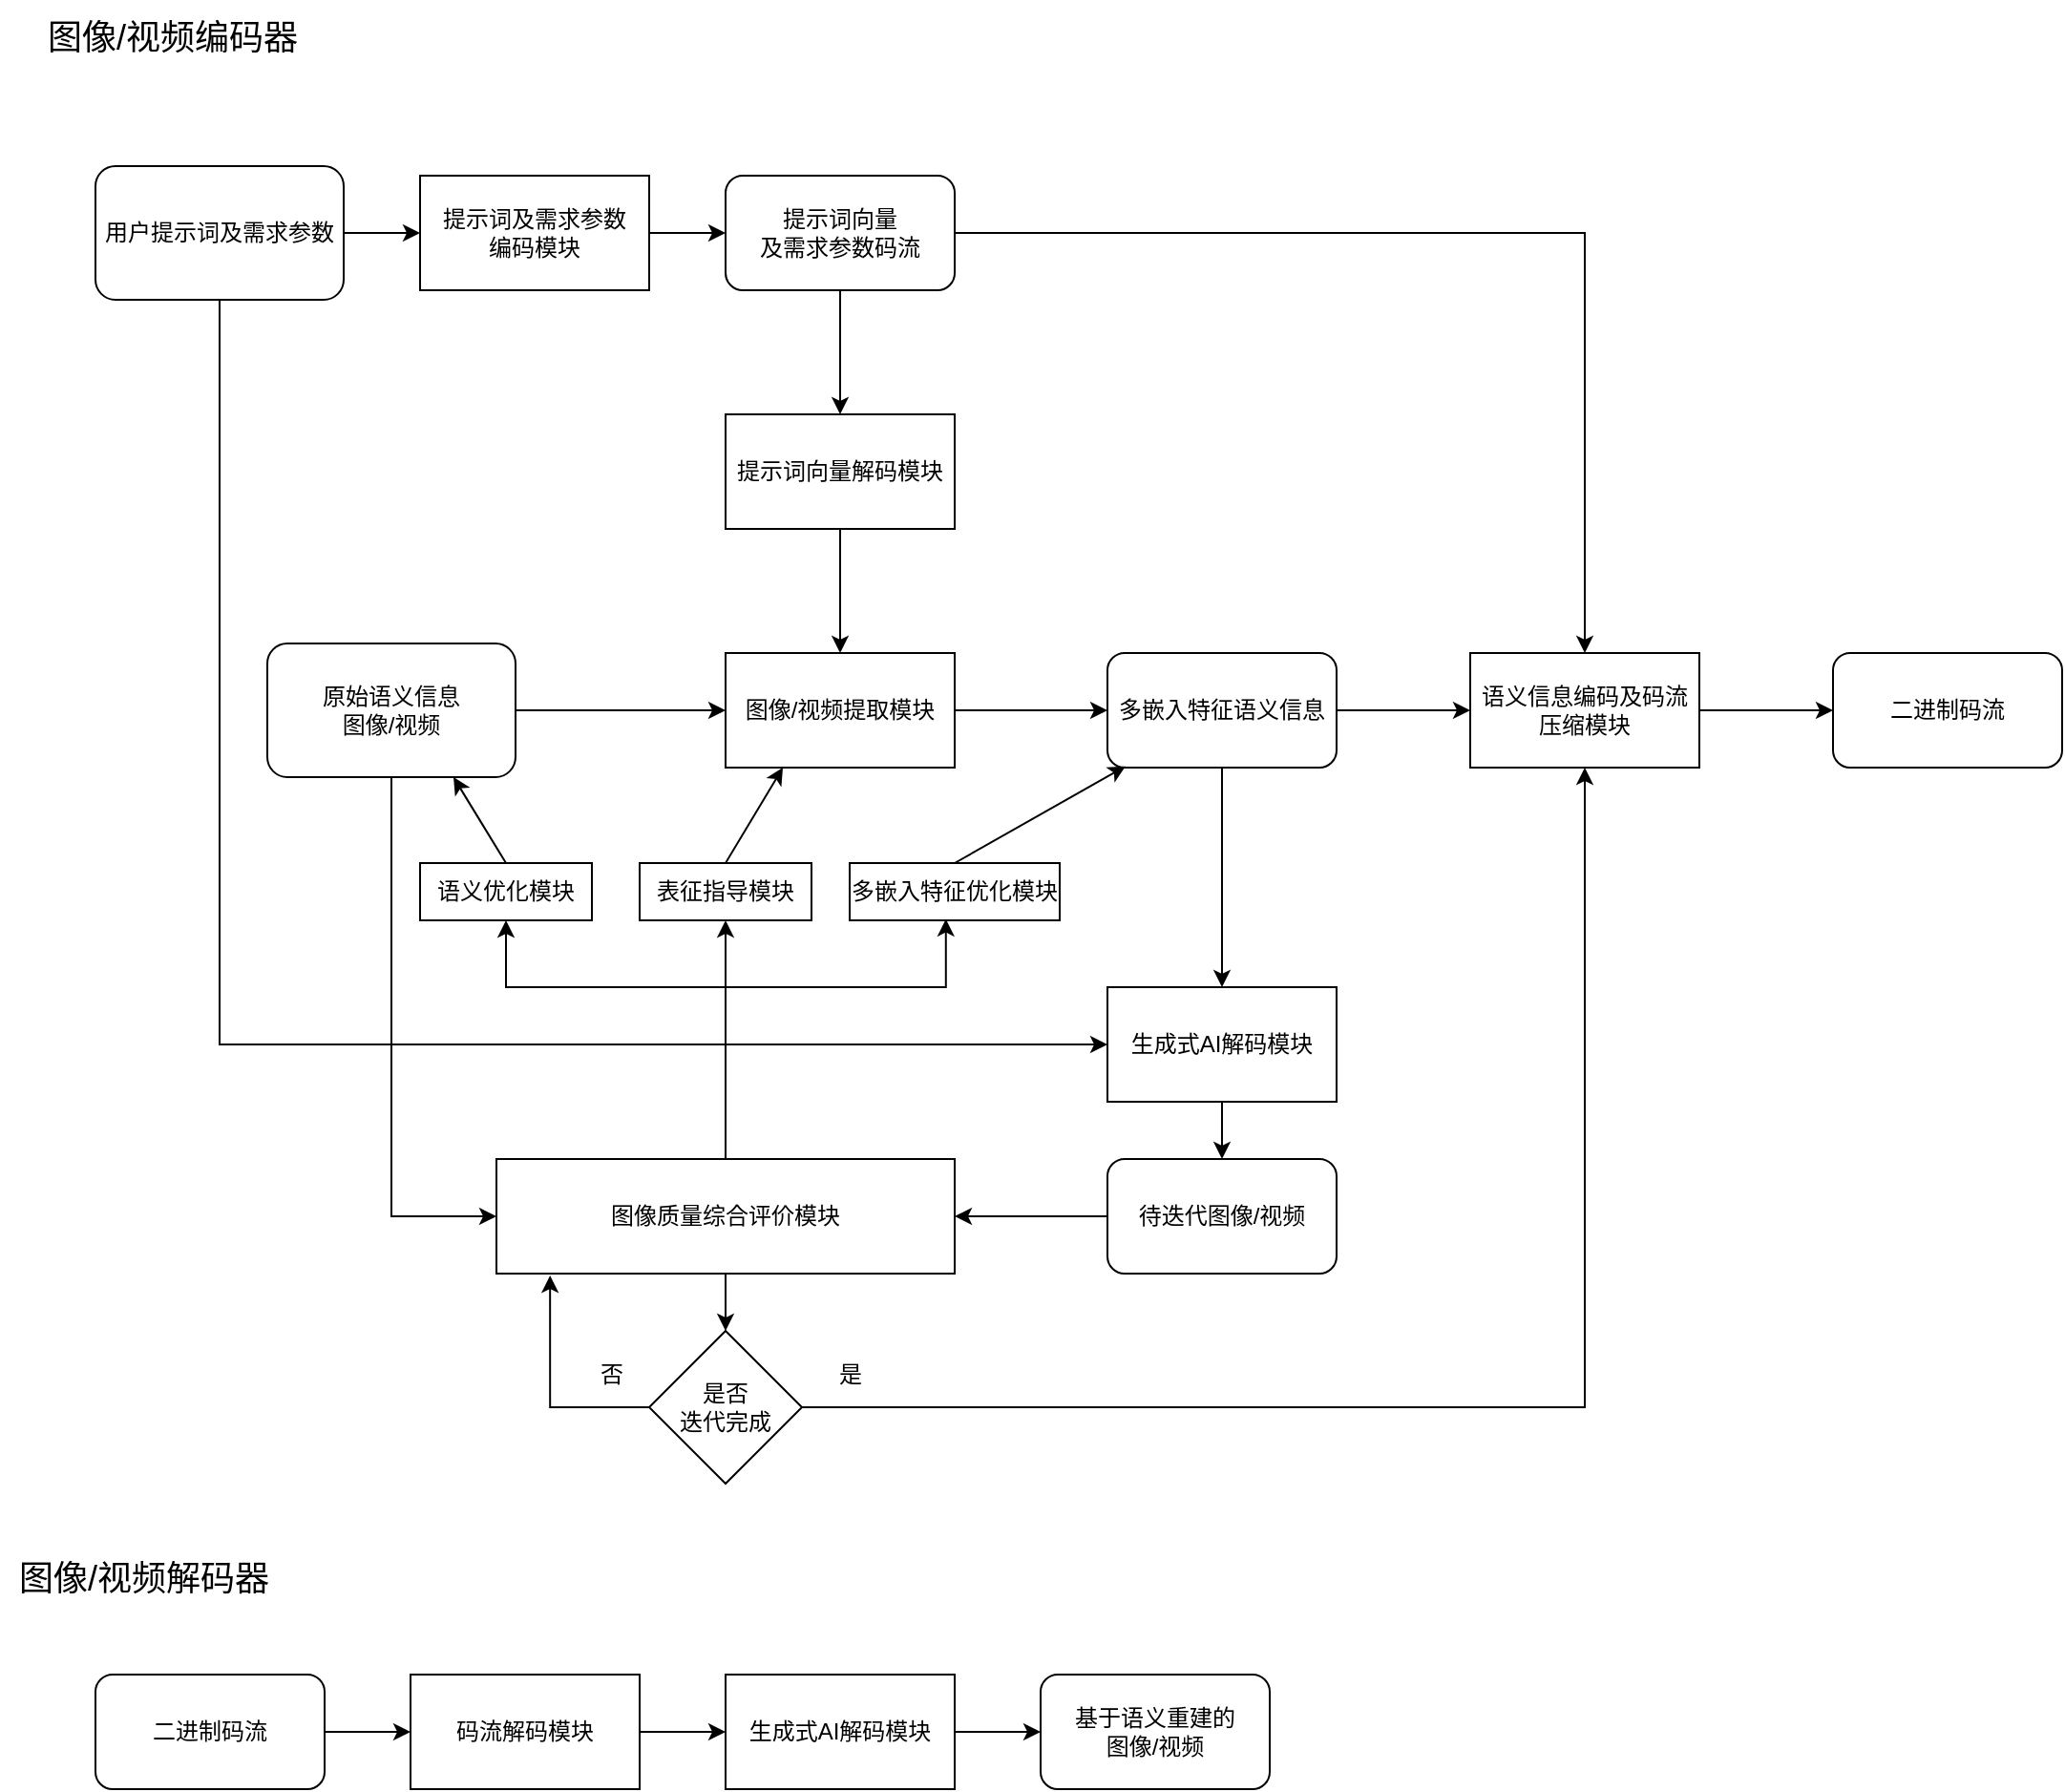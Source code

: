 <mxfile version="24.6.2" type="github">
  <diagram name="第 1 页" id="JpJuvLmKtG-MRXJeiW7m">
    <mxGraphModel dx="1426" dy="791" grid="1" gridSize="10" guides="1" tooltips="1" connect="1" arrows="1" fold="1" page="1" pageScale="1" pageWidth="1169" pageHeight="827" math="0" shadow="0">
      <root>
        <mxCell id="0" />
        <mxCell id="1" parent="0" />
        <mxCell id="BcCwPTK8j7OGMrzo-Ye--43" style="edgeStyle=orthogonalEdgeStyle;rounded=0;orthogonalLoop=1;jettySize=auto;html=1;entryX=0;entryY=0.5;entryDx=0;entryDy=0;" edge="1" parent="1" source="Lk9VKCeSr0YpM7N94rxa-3" target="BcCwPTK8j7OGMrzo-Ye--42">
          <mxGeometry relative="1" as="geometry" />
        </mxCell>
        <mxCell id="BcCwPTK8j7OGMrzo-Ye--67" style="edgeStyle=orthogonalEdgeStyle;rounded=0;orthogonalLoop=1;jettySize=auto;html=1;entryX=0;entryY=0.5;entryDx=0;entryDy=0;" edge="1" parent="1" source="Lk9VKCeSr0YpM7N94rxa-3" target="BcCwPTK8j7OGMrzo-Ye--66">
          <mxGeometry relative="1" as="geometry" />
        </mxCell>
        <mxCell id="Lk9VKCeSr0YpM7N94rxa-3" value="原始语义信息&lt;br&gt;图像/视频" style="rounded=1;whiteSpace=wrap;html=1;" parent="1" vertex="1">
          <mxGeometry x="160" y="550" width="130" height="70" as="geometry" />
        </mxCell>
        <mxCell id="BcCwPTK8j7OGMrzo-Ye--45" style="edgeStyle=orthogonalEdgeStyle;rounded=0;orthogonalLoop=1;jettySize=auto;html=1;entryX=0;entryY=0.5;entryDx=0;entryDy=0;" edge="1" parent="1" source="BcCwPTK8j7OGMrzo-Ye--42" target="BcCwPTK8j7OGMrzo-Ye--44">
          <mxGeometry relative="1" as="geometry" />
        </mxCell>
        <mxCell id="BcCwPTK8j7OGMrzo-Ye--42" value="图像/视频提取模块" style="rounded=0;whiteSpace=wrap;html=1;" vertex="1" parent="1">
          <mxGeometry x="400" y="555" width="120" height="60" as="geometry" />
        </mxCell>
        <mxCell id="BcCwPTK8j7OGMrzo-Ye--58" style="edgeStyle=orthogonalEdgeStyle;rounded=0;orthogonalLoop=1;jettySize=auto;html=1;entryX=0;entryY=0.5;entryDx=0;entryDy=0;" edge="1" parent="1" source="BcCwPTK8j7OGMrzo-Ye--44" target="BcCwPTK8j7OGMrzo-Ye--55">
          <mxGeometry relative="1" as="geometry" />
        </mxCell>
        <mxCell id="BcCwPTK8j7OGMrzo-Ye--61" style="edgeStyle=orthogonalEdgeStyle;rounded=0;orthogonalLoop=1;jettySize=auto;html=1;" edge="1" parent="1" source="BcCwPTK8j7OGMrzo-Ye--44" target="BcCwPTK8j7OGMrzo-Ye--60">
          <mxGeometry relative="1" as="geometry" />
        </mxCell>
        <mxCell id="BcCwPTK8j7OGMrzo-Ye--44" value="多嵌入特征语义信息" style="rounded=1;whiteSpace=wrap;html=1;" vertex="1" parent="1">
          <mxGeometry x="600" y="555" width="120" height="60" as="geometry" />
        </mxCell>
        <mxCell id="BcCwPTK8j7OGMrzo-Ye--46" style="edgeStyle=orthogonalEdgeStyle;rounded=0;orthogonalLoop=1;jettySize=auto;html=1;entryX=0;entryY=0.5;entryDx=0;entryDy=0;" edge="1" parent="1" source="BcCwPTK8j7OGMrzo-Ye--47" target="BcCwPTK8j7OGMrzo-Ye--48">
          <mxGeometry relative="1" as="geometry" />
        </mxCell>
        <mxCell id="BcCwPTK8j7OGMrzo-Ye--62" style="edgeStyle=orthogonalEdgeStyle;rounded=0;orthogonalLoop=1;jettySize=auto;html=1;entryX=0;entryY=0.5;entryDx=0;entryDy=0;" edge="1" parent="1" source="BcCwPTK8j7OGMrzo-Ye--47" target="BcCwPTK8j7OGMrzo-Ye--60">
          <mxGeometry relative="1" as="geometry">
            <Array as="points">
              <mxPoint x="135" y="760" />
            </Array>
          </mxGeometry>
        </mxCell>
        <mxCell id="BcCwPTK8j7OGMrzo-Ye--47" value="用户提示词及&lt;span style=&quot;background-color: initial;&quot;&gt;需求参数&lt;/span&gt;" style="rounded=1;whiteSpace=wrap;html=1;" vertex="1" parent="1">
          <mxGeometry x="70" y="300" width="130" height="70" as="geometry" />
        </mxCell>
        <mxCell id="BcCwPTK8j7OGMrzo-Ye--51" style="edgeStyle=orthogonalEdgeStyle;rounded=0;orthogonalLoop=1;jettySize=auto;html=1;entryX=0;entryY=0.5;entryDx=0;entryDy=0;" edge="1" parent="1" source="BcCwPTK8j7OGMrzo-Ye--48" target="BcCwPTK8j7OGMrzo-Ye--50">
          <mxGeometry relative="1" as="geometry" />
        </mxCell>
        <mxCell id="BcCwPTK8j7OGMrzo-Ye--48" value="提示词及需求参数&lt;div&gt;编码模块&lt;/div&gt;" style="rounded=0;whiteSpace=wrap;html=1;" vertex="1" parent="1">
          <mxGeometry x="240" y="305" width="120" height="60" as="geometry" />
        </mxCell>
        <mxCell id="BcCwPTK8j7OGMrzo-Ye--53" style="edgeStyle=orthogonalEdgeStyle;rounded=0;orthogonalLoop=1;jettySize=auto;html=1;entryX=0.5;entryY=0;entryDx=0;entryDy=0;" edge="1" parent="1" source="BcCwPTK8j7OGMrzo-Ye--50" target="BcCwPTK8j7OGMrzo-Ye--52">
          <mxGeometry relative="1" as="geometry" />
        </mxCell>
        <mxCell id="BcCwPTK8j7OGMrzo-Ye--88" style="edgeStyle=orthogonalEdgeStyle;rounded=0;orthogonalLoop=1;jettySize=auto;html=1;entryX=0.5;entryY=0;entryDx=0;entryDy=0;" edge="1" parent="1" source="BcCwPTK8j7OGMrzo-Ye--50" target="BcCwPTK8j7OGMrzo-Ye--55">
          <mxGeometry relative="1" as="geometry">
            <mxPoint x="850" y="550" as="targetPoint" />
          </mxGeometry>
        </mxCell>
        <mxCell id="BcCwPTK8j7OGMrzo-Ye--50" value="提示词向量&lt;div&gt;及需求参数码流&lt;/div&gt;" style="rounded=1;whiteSpace=wrap;html=1;" vertex="1" parent="1">
          <mxGeometry x="400" y="305" width="120" height="60" as="geometry" />
        </mxCell>
        <mxCell id="BcCwPTK8j7OGMrzo-Ye--54" style="edgeStyle=orthogonalEdgeStyle;rounded=0;orthogonalLoop=1;jettySize=auto;html=1;entryX=0.5;entryY=0;entryDx=0;entryDy=0;" edge="1" parent="1" source="BcCwPTK8j7OGMrzo-Ye--52" target="BcCwPTK8j7OGMrzo-Ye--42">
          <mxGeometry relative="1" as="geometry" />
        </mxCell>
        <mxCell id="BcCwPTK8j7OGMrzo-Ye--52" value="提示词向量解码模块" style="rounded=0;whiteSpace=wrap;html=1;" vertex="1" parent="1">
          <mxGeometry x="400" y="430" width="120" height="60" as="geometry" />
        </mxCell>
        <mxCell id="BcCwPTK8j7OGMrzo-Ye--59" style="edgeStyle=orthogonalEdgeStyle;rounded=0;orthogonalLoop=1;jettySize=auto;html=1;entryX=0;entryY=0.5;entryDx=0;entryDy=0;" edge="1" parent="1" source="BcCwPTK8j7OGMrzo-Ye--55" target="BcCwPTK8j7OGMrzo-Ye--57">
          <mxGeometry relative="1" as="geometry" />
        </mxCell>
        <mxCell id="BcCwPTK8j7OGMrzo-Ye--55" value="语义信息编码及码流压缩模块" style="rounded=0;whiteSpace=wrap;html=1;" vertex="1" parent="1">
          <mxGeometry x="790" y="555" width="120" height="60" as="geometry" />
        </mxCell>
        <mxCell id="BcCwPTK8j7OGMrzo-Ye--57" value="二进制码流" style="rounded=1;whiteSpace=wrap;html=1;" vertex="1" parent="1">
          <mxGeometry x="980" y="555" width="120" height="60" as="geometry" />
        </mxCell>
        <mxCell id="BcCwPTK8j7OGMrzo-Ye--64" style="edgeStyle=orthogonalEdgeStyle;rounded=0;orthogonalLoop=1;jettySize=auto;html=1;entryX=0.5;entryY=0;entryDx=0;entryDy=0;" edge="1" parent="1" source="BcCwPTK8j7OGMrzo-Ye--60" target="BcCwPTK8j7OGMrzo-Ye--63">
          <mxGeometry relative="1" as="geometry" />
        </mxCell>
        <mxCell id="BcCwPTK8j7OGMrzo-Ye--60" value="生成式AI解码模块" style="rounded=0;whiteSpace=wrap;html=1;" vertex="1" parent="1">
          <mxGeometry x="600" y="730" width="120" height="60" as="geometry" />
        </mxCell>
        <mxCell id="BcCwPTK8j7OGMrzo-Ye--68" style="edgeStyle=orthogonalEdgeStyle;rounded=0;orthogonalLoop=1;jettySize=auto;html=1;entryX=1;entryY=0.5;entryDx=0;entryDy=0;" edge="1" parent="1" source="BcCwPTK8j7OGMrzo-Ye--63" target="BcCwPTK8j7OGMrzo-Ye--66">
          <mxGeometry relative="1" as="geometry" />
        </mxCell>
        <mxCell id="BcCwPTK8j7OGMrzo-Ye--63" value="待迭代图像/视频" style="rounded=1;whiteSpace=wrap;html=1;" vertex="1" parent="1">
          <mxGeometry x="600" y="820" width="120" height="60" as="geometry" />
        </mxCell>
        <mxCell id="BcCwPTK8j7OGMrzo-Ye--74" style="edgeStyle=orthogonalEdgeStyle;rounded=0;orthogonalLoop=1;jettySize=auto;html=1;" edge="1" parent="1" source="BcCwPTK8j7OGMrzo-Ye--66" target="BcCwPTK8j7OGMrzo-Ye--71">
          <mxGeometry relative="1" as="geometry" />
        </mxCell>
        <mxCell id="BcCwPTK8j7OGMrzo-Ye--75" style="edgeStyle=orthogonalEdgeStyle;rounded=0;orthogonalLoop=1;jettySize=auto;html=1;" edge="1" parent="1" source="BcCwPTK8j7OGMrzo-Ye--66" target="BcCwPTK8j7OGMrzo-Ye--69">
          <mxGeometry relative="1" as="geometry">
            <Array as="points">
              <mxPoint x="400" y="730" />
              <mxPoint x="285" y="730" />
            </Array>
          </mxGeometry>
        </mxCell>
        <mxCell id="BcCwPTK8j7OGMrzo-Ye--94" style="edgeStyle=orthogonalEdgeStyle;rounded=0;orthogonalLoop=1;jettySize=auto;html=1;entryX=0.5;entryY=0;entryDx=0;entryDy=0;" edge="1" parent="1" source="BcCwPTK8j7OGMrzo-Ye--66" target="BcCwPTK8j7OGMrzo-Ye--93">
          <mxGeometry relative="1" as="geometry" />
        </mxCell>
        <mxCell id="BcCwPTK8j7OGMrzo-Ye--66" value="图像质量综合评价模块" style="rounded=0;whiteSpace=wrap;html=1;" vertex="1" parent="1">
          <mxGeometry x="280" y="820" width="240" height="60" as="geometry" />
        </mxCell>
        <mxCell id="BcCwPTK8j7OGMrzo-Ye--69" value="语义优化模块" style="rounded=0;whiteSpace=wrap;html=1;" vertex="1" parent="1">
          <mxGeometry x="240" y="665" width="90" height="30" as="geometry" />
        </mxCell>
        <mxCell id="BcCwPTK8j7OGMrzo-Ye--70" value="多嵌入特征优化模块" style="rounded=0;whiteSpace=wrap;html=1;" vertex="1" parent="1">
          <mxGeometry x="465" y="665" width="110" height="30" as="geometry" />
        </mxCell>
        <mxCell id="BcCwPTK8j7OGMrzo-Ye--71" value="表征指导模块" style="rounded=0;whiteSpace=wrap;html=1;" vertex="1" parent="1">
          <mxGeometry x="355" y="665" width="90" height="30" as="geometry" />
        </mxCell>
        <mxCell id="BcCwPTK8j7OGMrzo-Ye--73" style="edgeStyle=orthogonalEdgeStyle;rounded=0;orthogonalLoop=1;jettySize=auto;html=1;entryX=0.458;entryY=0.978;entryDx=0;entryDy=0;entryPerimeter=0;" edge="1" parent="1" source="BcCwPTK8j7OGMrzo-Ye--66" target="BcCwPTK8j7OGMrzo-Ye--70">
          <mxGeometry relative="1" as="geometry">
            <Array as="points">
              <mxPoint x="400" y="730" />
              <mxPoint x="515" y="730" />
            </Array>
          </mxGeometry>
        </mxCell>
        <mxCell id="BcCwPTK8j7OGMrzo-Ye--77" value="" style="endArrow=classic;html=1;rounded=0;entryX=0.75;entryY=1;entryDx=0;entryDy=0;exitX=0.5;exitY=0;exitDx=0;exitDy=0;" edge="1" parent="1" source="BcCwPTK8j7OGMrzo-Ye--69" target="Lk9VKCeSr0YpM7N94rxa-3">
          <mxGeometry width="50" height="50" relative="1" as="geometry">
            <mxPoint x="290" y="660" as="sourcePoint" />
            <mxPoint x="350" y="600" as="targetPoint" />
          </mxGeometry>
        </mxCell>
        <mxCell id="BcCwPTK8j7OGMrzo-Ye--78" value="" style="endArrow=classic;html=1;rounded=0;entryX=0.25;entryY=1;entryDx=0;entryDy=0;exitX=0.5;exitY=0;exitDx=0;exitDy=0;" edge="1" parent="1" target="BcCwPTK8j7OGMrzo-Ye--42">
          <mxGeometry width="50" height="50" relative="1" as="geometry">
            <mxPoint x="400" y="665" as="sourcePoint" />
            <mxPoint x="373" y="620" as="targetPoint" />
          </mxGeometry>
        </mxCell>
        <mxCell id="BcCwPTK8j7OGMrzo-Ye--79" value="" style="endArrow=classic;html=1;rounded=0;entryX=0.079;entryY=0.989;entryDx=0;entryDy=0;exitX=0.5;exitY=0;exitDx=0;exitDy=0;entryPerimeter=0;" edge="1" parent="1" target="BcCwPTK8j7OGMrzo-Ye--44">
          <mxGeometry width="50" height="50" relative="1" as="geometry">
            <mxPoint x="520" y="665" as="sourcePoint" />
            <mxPoint x="550" y="615" as="targetPoint" />
          </mxGeometry>
        </mxCell>
        <mxCell id="BcCwPTK8j7OGMrzo-Ye--83" style="edgeStyle=orthogonalEdgeStyle;rounded=0;orthogonalLoop=1;jettySize=auto;html=1;entryX=0;entryY=0.5;entryDx=0;entryDy=0;" edge="1" parent="1" source="BcCwPTK8j7OGMrzo-Ye--80" target="BcCwPTK8j7OGMrzo-Ye--82">
          <mxGeometry relative="1" as="geometry" />
        </mxCell>
        <mxCell id="BcCwPTK8j7OGMrzo-Ye--80" value="二进制码流" style="rounded=1;whiteSpace=wrap;html=1;" vertex="1" parent="1">
          <mxGeometry x="70" y="1090" width="120" height="60" as="geometry" />
        </mxCell>
        <mxCell id="BcCwPTK8j7OGMrzo-Ye--86" style="edgeStyle=orthogonalEdgeStyle;rounded=0;orthogonalLoop=1;jettySize=auto;html=1;entryX=0;entryY=0.5;entryDx=0;entryDy=0;" edge="1" parent="1" source="BcCwPTK8j7OGMrzo-Ye--81" target="BcCwPTK8j7OGMrzo-Ye--85">
          <mxGeometry relative="1" as="geometry" />
        </mxCell>
        <mxCell id="BcCwPTK8j7OGMrzo-Ye--81" value="生成式AI解码模块" style="rounded=0;whiteSpace=wrap;html=1;" vertex="1" parent="1">
          <mxGeometry x="400" y="1090" width="120" height="60" as="geometry" />
        </mxCell>
        <mxCell id="BcCwPTK8j7OGMrzo-Ye--84" style="edgeStyle=orthogonalEdgeStyle;rounded=0;orthogonalLoop=1;jettySize=auto;html=1;entryX=0;entryY=0.5;entryDx=0;entryDy=0;" edge="1" parent="1" source="BcCwPTK8j7OGMrzo-Ye--82" target="BcCwPTK8j7OGMrzo-Ye--81">
          <mxGeometry relative="1" as="geometry" />
        </mxCell>
        <mxCell id="BcCwPTK8j7OGMrzo-Ye--82" value="码流解码模块" style="rounded=0;whiteSpace=wrap;html=1;" vertex="1" parent="1">
          <mxGeometry x="235" y="1090" width="120" height="60" as="geometry" />
        </mxCell>
        <mxCell id="BcCwPTK8j7OGMrzo-Ye--85" value="基于语义重建的&lt;div&gt;图像/视频&lt;/div&gt;" style="rounded=1;whiteSpace=wrap;html=1;" vertex="1" parent="1">
          <mxGeometry x="565" y="1090" width="120" height="60" as="geometry" />
        </mxCell>
        <mxCell id="BcCwPTK8j7OGMrzo-Ye--90" value="&lt;font style=&quot;font-size: 18px;&quot;&gt;图像/视频编码器&lt;/font&gt;" style="text;html=1;align=center;verticalAlign=middle;resizable=0;points=[];autosize=1;strokeColor=none;fillColor=none;" vertex="1" parent="1">
          <mxGeometry x="35" y="213" width="150" height="40" as="geometry" />
        </mxCell>
        <mxCell id="BcCwPTK8j7OGMrzo-Ye--91" value="&lt;font style=&quot;font-size: 18px;&quot;&gt;图像/视频解码器&lt;/font&gt;" style="text;html=1;align=center;verticalAlign=middle;resizable=0;points=[];autosize=1;strokeColor=none;fillColor=none;" vertex="1" parent="1">
          <mxGeometry x="20" y="1020" width="150" height="40" as="geometry" />
        </mxCell>
        <mxCell id="BcCwPTK8j7OGMrzo-Ye--97" style="edgeStyle=orthogonalEdgeStyle;rounded=0;orthogonalLoop=1;jettySize=auto;html=1;entryX=0.5;entryY=1;entryDx=0;entryDy=0;" edge="1" parent="1" source="BcCwPTK8j7OGMrzo-Ye--93" target="BcCwPTK8j7OGMrzo-Ye--55">
          <mxGeometry relative="1" as="geometry" />
        </mxCell>
        <mxCell id="BcCwPTK8j7OGMrzo-Ye--93" value="是否&lt;div&gt;迭代完成&lt;/div&gt;" style="rhombus;whiteSpace=wrap;html=1;" vertex="1" parent="1">
          <mxGeometry x="360" y="910" width="80" height="80" as="geometry" />
        </mxCell>
        <mxCell id="BcCwPTK8j7OGMrzo-Ye--95" style="edgeStyle=orthogonalEdgeStyle;rounded=0;orthogonalLoop=1;jettySize=auto;html=1;entryX=0.117;entryY=1.017;entryDx=0;entryDy=0;entryPerimeter=0;" edge="1" parent="1" source="BcCwPTK8j7OGMrzo-Ye--93" target="BcCwPTK8j7OGMrzo-Ye--66">
          <mxGeometry relative="1" as="geometry">
            <Array as="points">
              <mxPoint x="308" y="950" />
            </Array>
          </mxGeometry>
        </mxCell>
        <mxCell id="BcCwPTK8j7OGMrzo-Ye--96" value="否" style="text;html=1;align=center;verticalAlign=middle;resizable=0;points=[];autosize=1;strokeColor=none;fillColor=none;" vertex="1" parent="1">
          <mxGeometry x="320" y="918" width="40" height="30" as="geometry" />
        </mxCell>
        <mxCell id="BcCwPTK8j7OGMrzo-Ye--98" value="是" style="text;html=1;align=center;verticalAlign=middle;resizable=0;points=[];autosize=1;strokeColor=none;fillColor=none;" vertex="1" parent="1">
          <mxGeometry x="445" y="918" width="40" height="30" as="geometry" />
        </mxCell>
      </root>
    </mxGraphModel>
  </diagram>
</mxfile>
